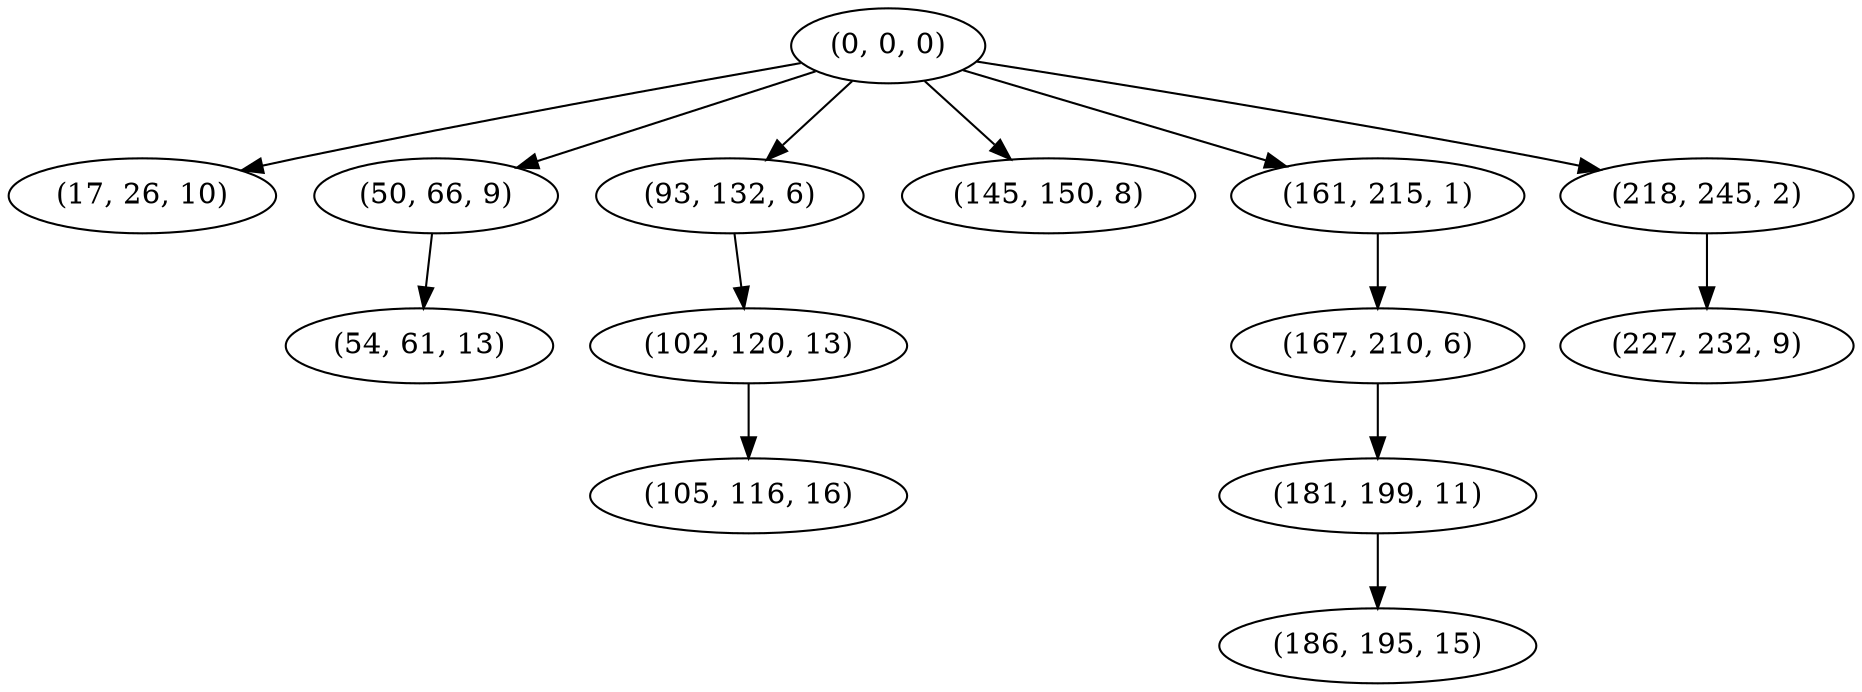 digraph tree {
    "(0, 0, 0)";
    "(17, 26, 10)";
    "(50, 66, 9)";
    "(54, 61, 13)";
    "(93, 132, 6)";
    "(102, 120, 13)";
    "(105, 116, 16)";
    "(145, 150, 8)";
    "(161, 215, 1)";
    "(167, 210, 6)";
    "(181, 199, 11)";
    "(186, 195, 15)";
    "(218, 245, 2)";
    "(227, 232, 9)";
    "(0, 0, 0)" -> "(17, 26, 10)";
    "(0, 0, 0)" -> "(50, 66, 9)";
    "(0, 0, 0)" -> "(93, 132, 6)";
    "(0, 0, 0)" -> "(145, 150, 8)";
    "(0, 0, 0)" -> "(161, 215, 1)";
    "(0, 0, 0)" -> "(218, 245, 2)";
    "(50, 66, 9)" -> "(54, 61, 13)";
    "(93, 132, 6)" -> "(102, 120, 13)";
    "(102, 120, 13)" -> "(105, 116, 16)";
    "(161, 215, 1)" -> "(167, 210, 6)";
    "(167, 210, 6)" -> "(181, 199, 11)";
    "(181, 199, 11)" -> "(186, 195, 15)";
    "(218, 245, 2)" -> "(227, 232, 9)";
}
